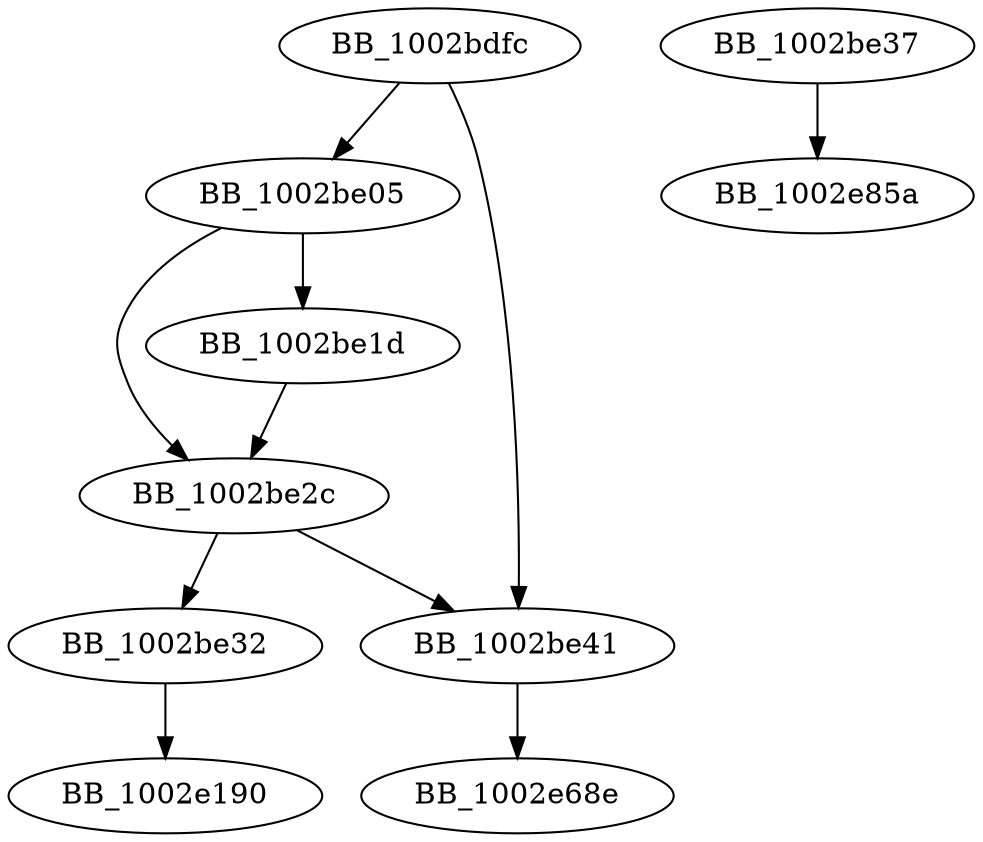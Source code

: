 DiGraph __CIexp{
BB_1002bdfc->BB_1002be05
BB_1002bdfc->BB_1002be41
BB_1002be05->BB_1002be1d
BB_1002be05->BB_1002be2c
BB_1002be1d->BB_1002be2c
BB_1002be2c->BB_1002be32
BB_1002be2c->BB_1002be41
BB_1002be32->BB_1002e190
BB_1002be37->BB_1002e85a
BB_1002be41->BB_1002e68e
}
